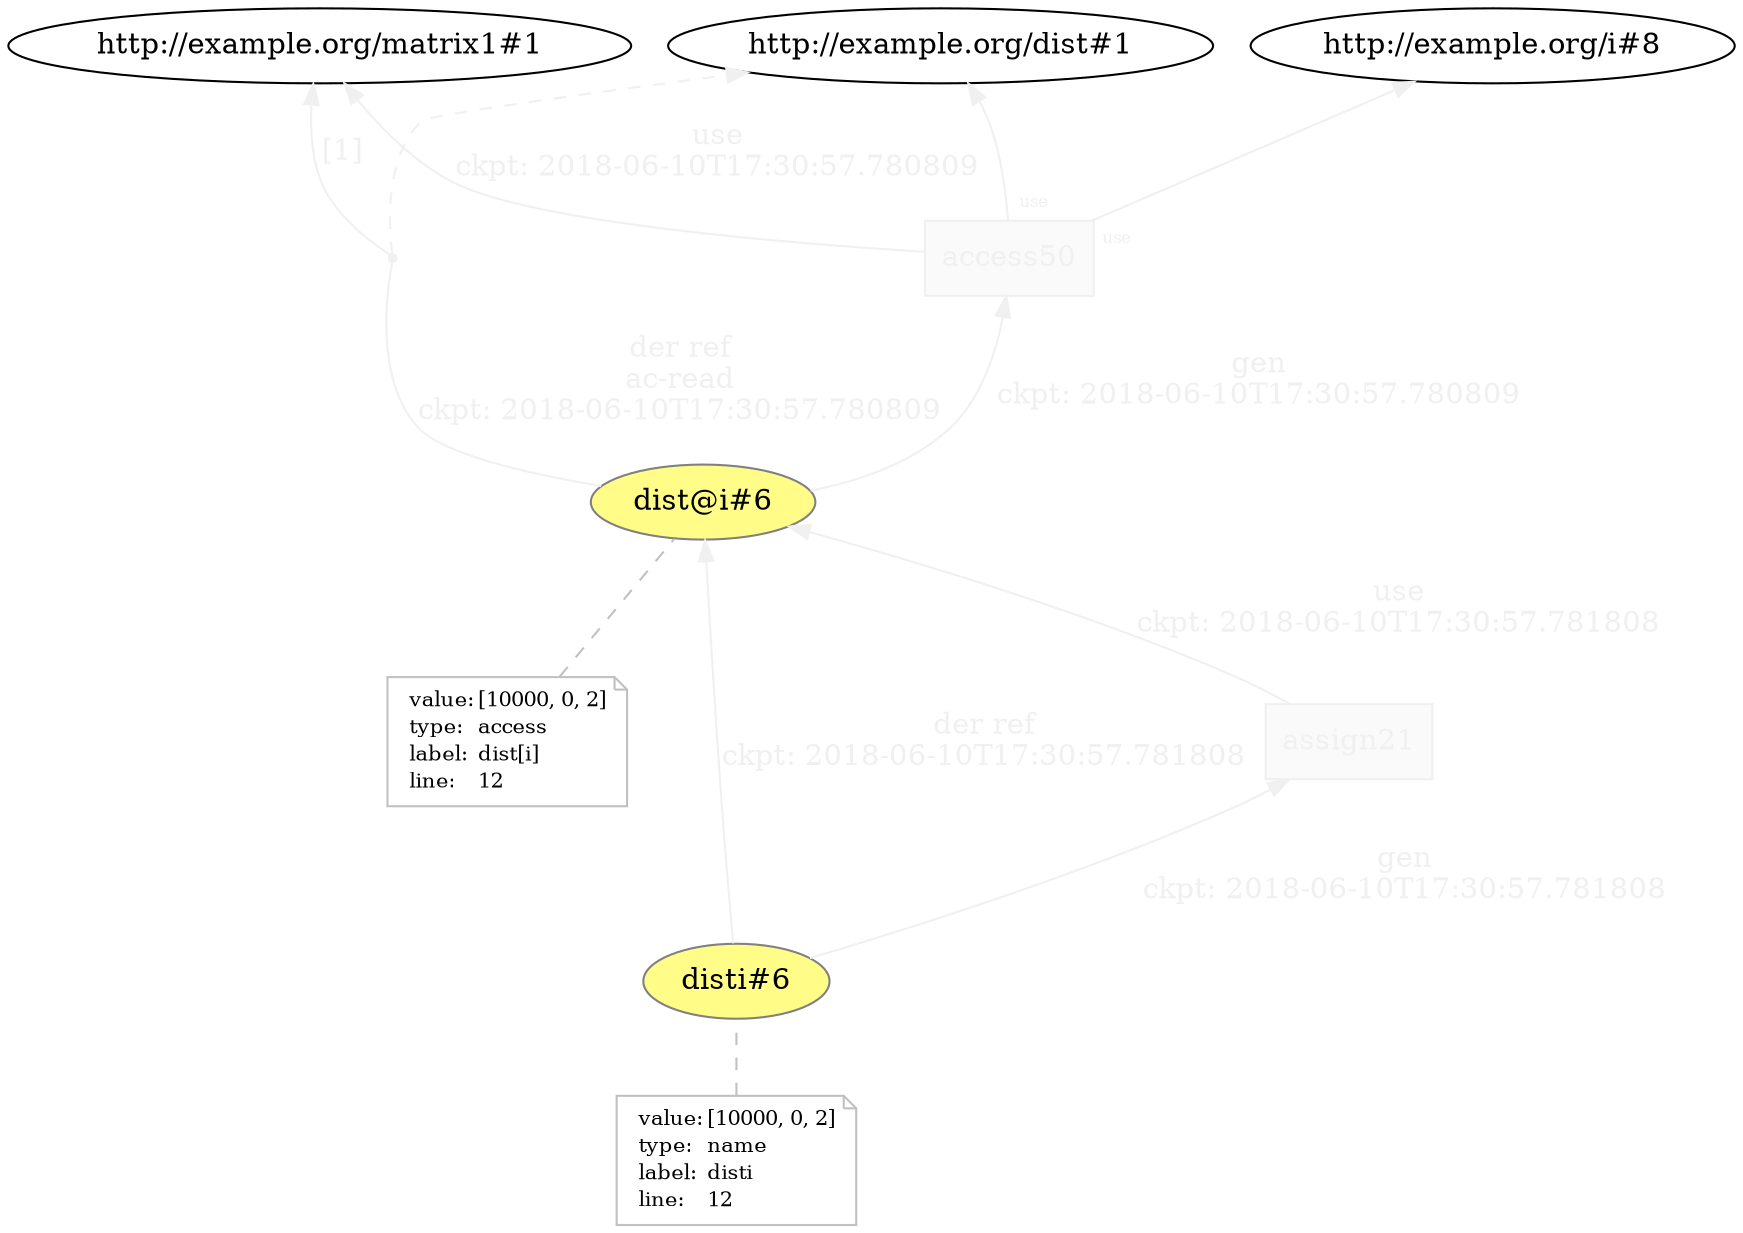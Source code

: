 digraph "PROV" { size="16,12"; rankdir="BT";
"http://example.org/dist@i#6" [fillcolor="#FFFC87",color="#808080",style="filled",label="dist@i#6",URL="http://example.org/dist@i#6"]
"http://example.org/dist@i#6-attrs" [color="gray",shape="note",fontsize="10",fontcolor="black",label=<<TABLE cellpadding="0" border="0">
	<TR>
	    <TD align="left">value:</TD>
	    <TD align="left">[10000, 0, 2]</TD>
	</TR>
	<TR>
	    <TD align="left">type:</TD>
	    <TD align="left">access</TD>
	</TR>
	<TR>
	    <TD align="left">label:</TD>
	    <TD align="left">dist[i]</TD>
	</TR>
	<TR>
	    <TD align="left">line:</TD>
	    <TD align="left">12</TD>
	</TR>
</TABLE>>]
"http://example.org/dist@i#6-attrs" -> "http://example.org/dist@i#6" [color="gray",style="dashed",arrowhead="none"]
"http://example.org/access50" [fillcolor="#FAFAFA",color="#F0F0F0",shape="polygon",sides="4",style="filled",fontcolor="#F0F0F0",label="access50",URL="http://example.org/access50"]
"bn0" [shape="point",label="",fontcolor="#F0F0F0",color="#F0F0F0"]
"http://example.org/dist@i#6" -> "bn0" [fontsize="14",distance="1.5",angle="60.0",rotation="20",label="der ref
ac-read
ckpt: 2018-06-10T17:30:57.780809",arrowhead="none",fontcolor="#F0F0F0",color="#F0F0F0"]
"bn0" -> "http://example.org/dist#1" [style="dashed",fontcolor="#F0F0F0",color="#F0F0F0"]
"bn0" -> "http://example.org/matrix1#1" [fontsize="14",distance="1.5",angle="60.0",rotation="20",label="[1]",fontcolor="#F0F0F0",color="#F0F0F0"]
"http://example.org/access50" -> "http://example.org/dist#1" [labelfontsize="8",labeldistance="1.5",labelangle="60.0",rotation="20",taillabel="use",fontcolor="#F0F0F0",color="#F0F0F0"]
"http://example.org/access50" -> "http://example.org/i#8" [labelfontsize="8",labeldistance="1.5",labelangle="60.0",rotation="20",taillabel="use",fontcolor="#F0F0F0",color="#F0F0F0"]
"http://example.org/disti#6" [fillcolor="#FFFC87",color="#808080",style="filled",label="disti#6",URL="http://example.org/disti#6"]
"http://example.org/disti#6-attrs" [color="gray",shape="note",fontsize="10",fontcolor="black",label=<<TABLE cellpadding="0" border="0">
	<TR>
	    <TD align="left">value:</TD>
	    <TD align="left">[10000, 0, 2]</TD>
	</TR>
	<TR>
	    <TD align="left">type:</TD>
	    <TD align="left">name</TD>
	</TR>
	<TR>
	    <TD align="left">label:</TD>
	    <TD align="left">disti</TD>
	</TR>
	<TR>
	    <TD align="left">line:</TD>
	    <TD align="left">12</TD>
	</TR>
</TABLE>>]
"http://example.org/disti#6-attrs" -> "http://example.org/disti#6" [color="gray",style="dashed",arrowhead="none"]
"http://example.org/assign21" [fillcolor="#FAFAFA",color="#F0F0F0",shape="polygon",sides="4",style="filled",fontcolor="#F0F0F0",label="assign21",URL="http://example.org/assign21"]
"http://example.org/disti#6" -> "http://example.org/dist@i#6" [fontsize="14",distance="1.5",angle="60.0",rotation="20",label="der ref
ckpt: 2018-06-10T17:30:57.781808",fontcolor="#F0F0F0",color="#F0F0F0"]
"http://example.org/assign21" -> "http://example.org/dist@i#6" [fontsize="14",distance="1.5",angle="60.0",rotation="20",label="use
ckpt: 2018-06-10T17:30:57.781808",fontcolor="#F0F0F0",color="#F0F0F0"]
"http://example.org/access50" -> "http://example.org/matrix1#1" [fontsize="14",distance="1.5",angle="60.0",rotation="20",label="use
ckpt: 2018-06-10T17:30:57.780809",fontcolor="#F0F0F0",color="#F0F0F0"]
"http://example.org/disti#6" -> "http://example.org/assign21" [fontsize="14",distance="1.5",angle="60.0",rotation="20",label="gen
ckpt: 2018-06-10T17:30:57.781808",fontcolor="#F0F0F0",color="#F0F0F0"]
"http://example.org/dist@i#6" -> "http://example.org/access50" [fontsize="14",distance="1.5",angle="60.0",rotation="20",label="gen
ckpt: 2018-06-10T17:30:57.780809",fontcolor="#F0F0F0",color="#F0F0F0"]
}